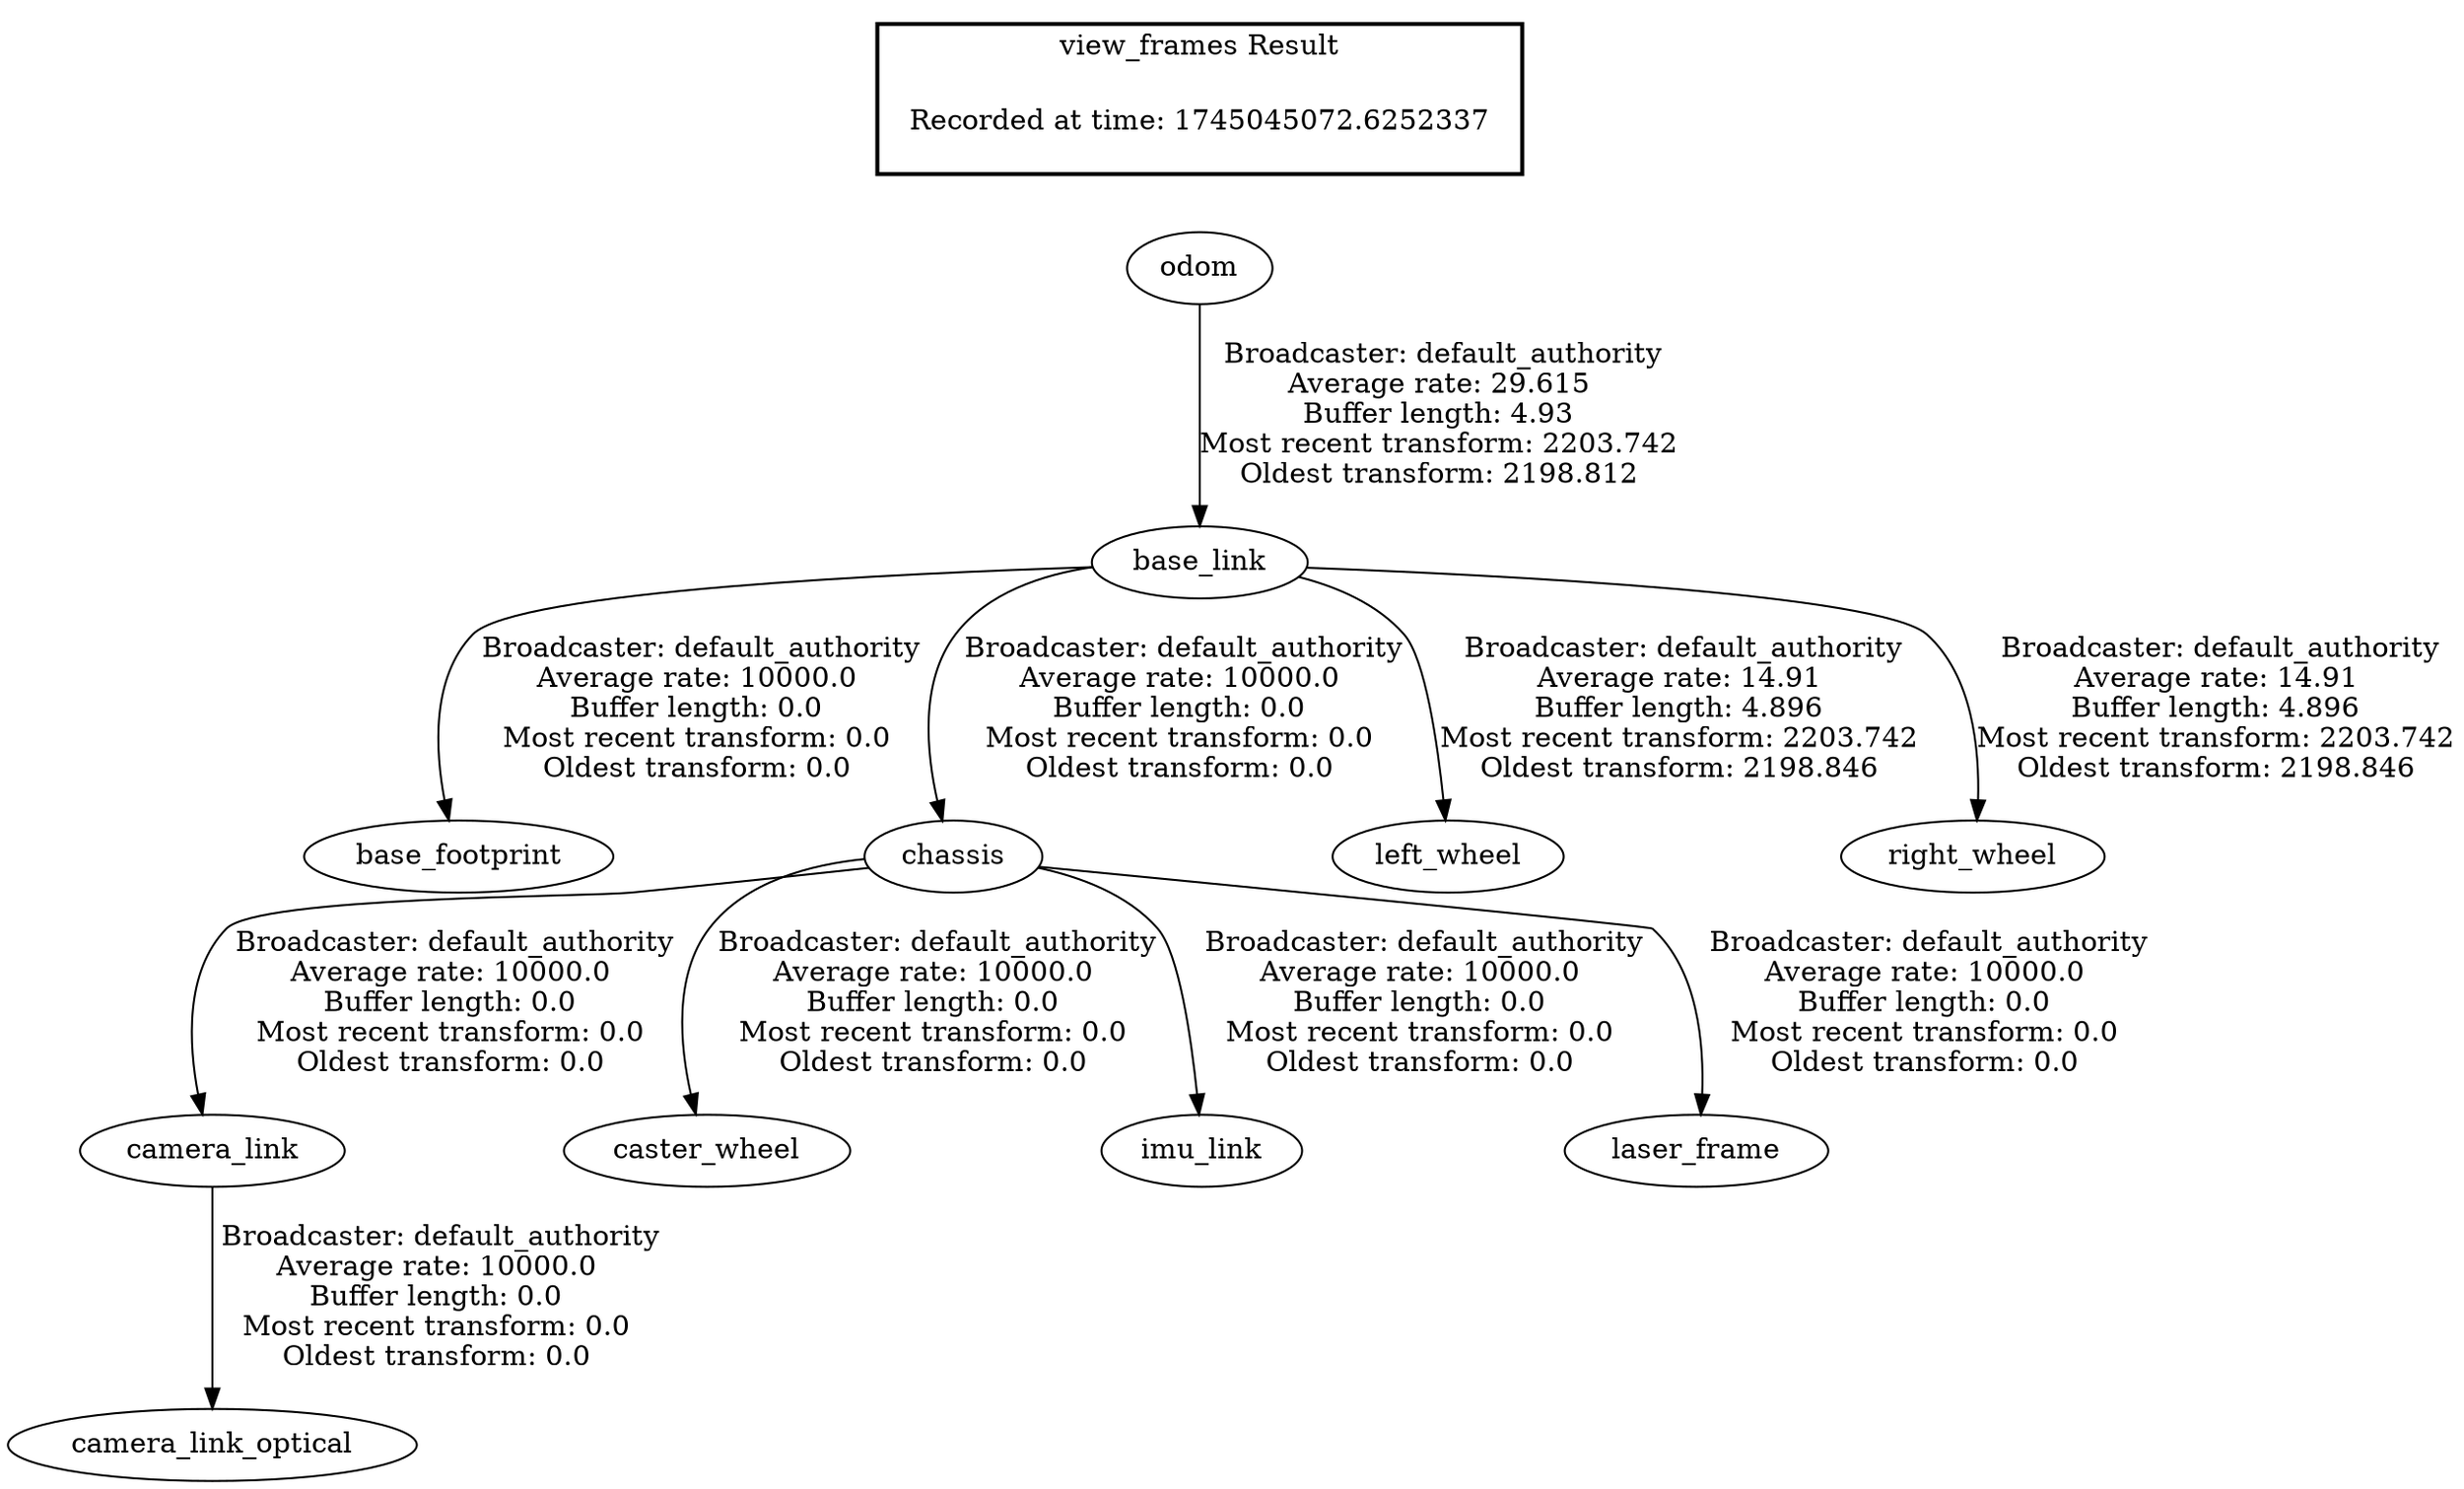 digraph G {
"odom" -> "base_link"[label=" Broadcaster: default_authority\nAverage rate: 29.615\nBuffer length: 4.93\nMost recent transform: 2203.742\nOldest transform: 2198.812\n"];
"base_link" -> "base_footprint"[label=" Broadcaster: default_authority\nAverage rate: 10000.0\nBuffer length: 0.0\nMost recent transform: 0.0\nOldest transform: 0.0\n"];
"chassis" -> "camera_link"[label=" Broadcaster: default_authority\nAverage rate: 10000.0\nBuffer length: 0.0\nMost recent transform: 0.0\nOldest transform: 0.0\n"];
"base_link" -> "chassis"[label=" Broadcaster: default_authority\nAverage rate: 10000.0\nBuffer length: 0.0\nMost recent transform: 0.0\nOldest transform: 0.0\n"];
"camera_link" -> "camera_link_optical"[label=" Broadcaster: default_authority\nAverage rate: 10000.0\nBuffer length: 0.0\nMost recent transform: 0.0\nOldest transform: 0.0\n"];
"chassis" -> "caster_wheel"[label=" Broadcaster: default_authority\nAverage rate: 10000.0\nBuffer length: 0.0\nMost recent transform: 0.0\nOldest transform: 0.0\n"];
"chassis" -> "imu_link"[label=" Broadcaster: default_authority\nAverage rate: 10000.0\nBuffer length: 0.0\nMost recent transform: 0.0\nOldest transform: 0.0\n"];
"chassis" -> "laser_frame"[label=" Broadcaster: default_authority\nAverage rate: 10000.0\nBuffer length: 0.0\nMost recent transform: 0.0\nOldest transform: 0.0\n"];
"base_link" -> "left_wheel"[label=" Broadcaster: default_authority\nAverage rate: 14.91\nBuffer length: 4.896\nMost recent transform: 2203.742\nOldest transform: 2198.846\n"];
"base_link" -> "right_wheel"[label=" Broadcaster: default_authority\nAverage rate: 14.91\nBuffer length: 4.896\nMost recent transform: 2203.742\nOldest transform: 2198.846\n"];
edge [style=invis];
 subgraph cluster_legend { style=bold; color=black; label ="view_frames Result";
"Recorded at time: 1745045072.6252337"[ shape=plaintext ] ;
}->"odom";
}